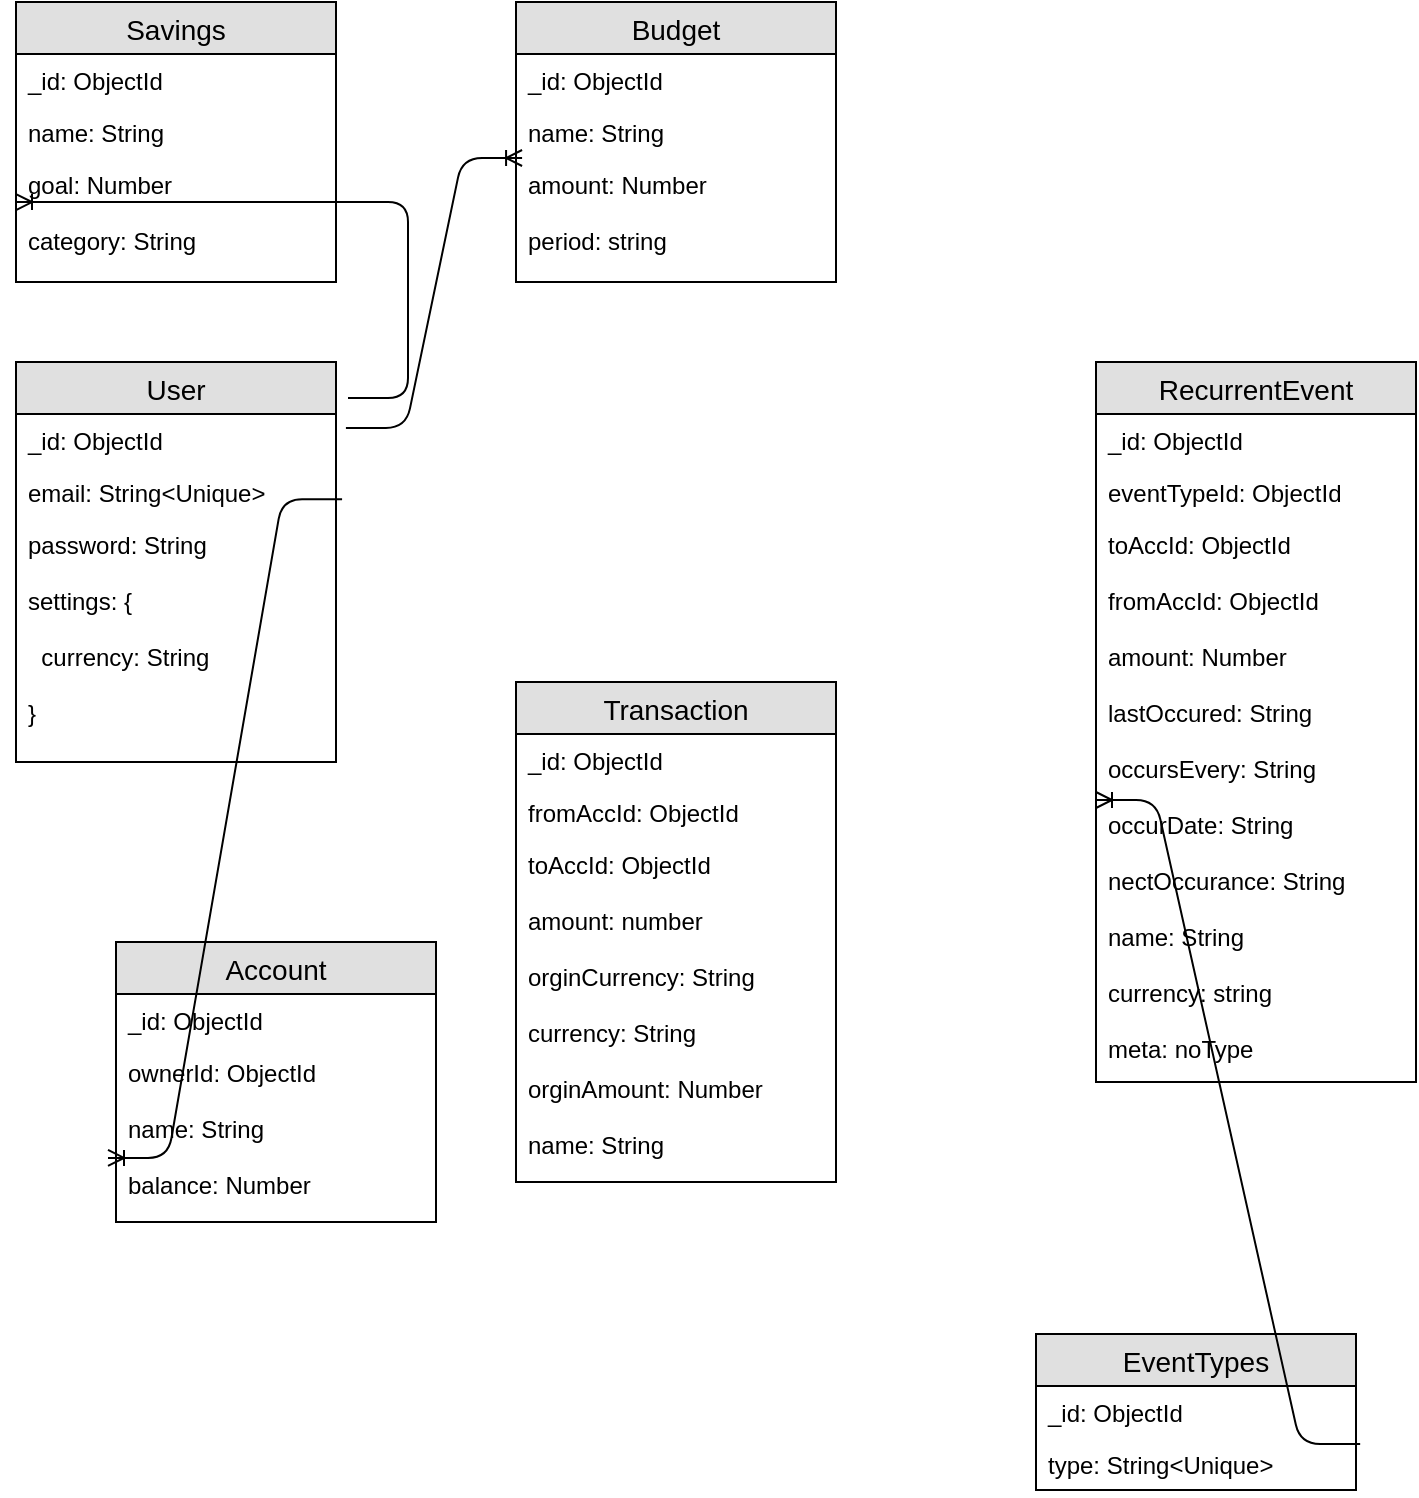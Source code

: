 <mxfile version="10.8.0" type="device"><diagram id="MTJJVPSaCbC1EAQ6y-Lw" name="Page-1"><mxGraphModel dx="2794" dy="1928" grid="1" gridSize="10" guides="1" tooltips="1" connect="1" arrows="1" fold="1" page="1" pageScale="1" pageWidth="827" pageHeight="1169" math="0" shadow="0"><root><mxCell id="0"/><mxCell id="1" parent="0"/><mxCell id="4vqLw-G7w_tBTwe61ywT-1" value="User" style="swimlane;fontStyle=0;childLayout=stackLayout;horizontal=1;startSize=26;fillColor=#e0e0e0;horizontalStack=0;resizeParent=1;resizeParentMax=0;resizeLast=0;collapsible=1;marginBottom=0;swimlaneFillColor=#ffffff;align=center;fontSize=14;" parent="1" vertex="1"><mxGeometry x="20" y="20" width="160" height="200" as="geometry"/></mxCell><mxCell id="4vqLw-G7w_tBTwe61ywT-2" value="_id: ObjectId" style="text;strokeColor=none;fillColor=none;spacingLeft=4;spacingRight=4;overflow=hidden;rotatable=0;points=[[0,0.5],[1,0.5]];portConstraint=eastwest;fontSize=12;" parent="4vqLw-G7w_tBTwe61ywT-1" vertex="1"><mxGeometry y="26" width="160" height="26" as="geometry"/></mxCell><mxCell id="4vqLw-G7w_tBTwe61ywT-3" value="email: String&lt;Unique&gt;" style="text;strokeColor=none;fillColor=none;spacingLeft=4;spacingRight=4;overflow=hidden;rotatable=0;points=[[0,0.5],[1,0.5]];portConstraint=eastwest;fontSize=12;" parent="4vqLw-G7w_tBTwe61ywT-1" vertex="1"><mxGeometry y="52" width="160" height="26" as="geometry"/></mxCell><mxCell id="4vqLw-G7w_tBTwe61ywT-4" value="password: String&#10;&#10;settings: {&#10;&#10;  currency: String&#10;&#10;}&#10;" style="text;strokeColor=none;fillColor=none;spacingLeft=4;spacingRight=4;overflow=hidden;rotatable=0;points=[[0,0.5],[1,0.5]];portConstraint=eastwest;fontSize=12;" parent="4vqLw-G7w_tBTwe61ywT-1" vertex="1"><mxGeometry y="78" width="160" height="122" as="geometry"/></mxCell><mxCell id="4vqLw-G7w_tBTwe61ywT-20" value="Transaction" style="swimlane;fontStyle=0;childLayout=stackLayout;horizontal=1;startSize=26;fillColor=#e0e0e0;horizontalStack=0;resizeParent=1;resizeParentMax=0;resizeLast=0;collapsible=1;marginBottom=0;swimlaneFillColor=#ffffff;align=center;fontSize=14;" parent="1" vertex="1"><mxGeometry x="270" y="180" width="160" height="250" as="geometry"><mxRectangle x="230" y="30" width="110" height="26" as="alternateBounds"/></mxGeometry></mxCell><mxCell id="4vqLw-G7w_tBTwe61ywT-21" value="_id: ObjectId" style="text;strokeColor=none;fillColor=none;spacingLeft=4;spacingRight=4;overflow=hidden;rotatable=0;points=[[0,0.5],[1,0.5]];portConstraint=eastwest;fontSize=12;" parent="4vqLw-G7w_tBTwe61ywT-20" vertex="1"><mxGeometry y="26" width="160" height="26" as="geometry"/></mxCell><mxCell id="4vqLw-G7w_tBTwe61ywT-22" value="fromAccId: ObjectId" style="text;strokeColor=none;fillColor=none;spacingLeft=4;spacingRight=4;overflow=hidden;rotatable=0;points=[[0,0.5],[1,0.5]];portConstraint=eastwest;fontSize=12;" parent="4vqLw-G7w_tBTwe61ywT-20" vertex="1"><mxGeometry y="52" width="160" height="26" as="geometry"/></mxCell><mxCell id="4vqLw-G7w_tBTwe61ywT-23" value="toAccId: ObjectId&#10;&#10;amount: number&#10;&#10;orginCurrency: String&#10;&#10;currency: String&#10;&#10;orginAmount: Number&#10;&#10;name: String&#10;" style="text;strokeColor=none;fillColor=none;spacingLeft=4;spacingRight=4;overflow=hidden;rotatable=0;points=[[0,0.5],[1,0.5]];portConstraint=eastwest;fontSize=12;" parent="4vqLw-G7w_tBTwe61ywT-20" vertex="1"><mxGeometry y="78" width="160" height="172" as="geometry"/></mxCell><mxCell id="4vqLw-G7w_tBTwe61ywT-35" value="EventTypes" style="swimlane;fontStyle=0;childLayout=stackLayout;horizontal=1;startSize=26;fillColor=#e0e0e0;horizontalStack=0;resizeParent=1;resizeParentMax=0;resizeLast=0;collapsible=1;marginBottom=0;swimlaneFillColor=#ffffff;align=center;fontSize=14;" parent="1" vertex="1"><mxGeometry x="530" y="506" width="160" height="78" as="geometry"><mxRectangle x="230" y="30" width="110" height="26" as="alternateBounds"/></mxGeometry></mxCell><mxCell id="4vqLw-G7w_tBTwe61ywT-36" value="_id: ObjectId" style="text;strokeColor=none;fillColor=none;spacingLeft=4;spacingRight=4;overflow=hidden;rotatable=0;points=[[0,0.5],[1,0.5]];portConstraint=eastwest;fontSize=12;" parent="4vqLw-G7w_tBTwe61ywT-35" vertex="1"><mxGeometry y="26" width="160" height="26" as="geometry"/></mxCell><mxCell id="4vqLw-G7w_tBTwe61ywT-37" value="type: String&lt;Unique&gt;" style="text;strokeColor=none;fillColor=none;spacingLeft=4;spacingRight=4;overflow=hidden;rotatable=0;points=[[0,0.5],[1,0.5]];portConstraint=eastwest;fontSize=12;" parent="4vqLw-G7w_tBTwe61ywT-35" vertex="1"><mxGeometry y="52" width="160" height="26" as="geometry"/></mxCell><mxCell id="4vqLw-G7w_tBTwe61ywT-39" value="RecurrentEvent" style="swimlane;fontStyle=0;childLayout=stackLayout;horizontal=1;startSize=26;fillColor=#e0e0e0;horizontalStack=0;resizeParent=1;resizeParentMax=0;resizeLast=0;collapsible=1;marginBottom=0;swimlaneFillColor=#ffffff;align=center;fontSize=14;" parent="1" vertex="1"><mxGeometry x="560" y="20" width="160" height="360" as="geometry"><mxRectangle x="230" y="30" width="110" height="26" as="alternateBounds"/></mxGeometry></mxCell><mxCell id="4vqLw-G7w_tBTwe61ywT-40" value="_id: ObjectId" style="text;strokeColor=none;fillColor=none;spacingLeft=4;spacingRight=4;overflow=hidden;rotatable=0;points=[[0,0.5],[1,0.5]];portConstraint=eastwest;fontSize=12;" parent="4vqLw-G7w_tBTwe61ywT-39" vertex="1"><mxGeometry y="26" width="160" height="26" as="geometry"/></mxCell><mxCell id="4vqLw-G7w_tBTwe61ywT-41" value="eventTypeId: ObjectId" style="text;strokeColor=none;fillColor=none;spacingLeft=4;spacingRight=4;overflow=hidden;rotatable=0;points=[[0,0.5],[1,0.5]];portConstraint=eastwest;fontSize=12;" parent="4vqLw-G7w_tBTwe61ywT-39" vertex="1"><mxGeometry y="52" width="160" height="26" as="geometry"/></mxCell><mxCell id="4vqLw-G7w_tBTwe61ywT-42" value="toAccId: ObjectId&#10;&#10;fromAccId: ObjectId&#10;&#10;amount: Number&#10;&#10;lastOccured: String&#10;&#10;occursEvery: String&#10;&#10;occurDate: String&#10;&#10;nectOccurance: String&#10;&#10;name: String&#10;&#10;currency: string&#10;&#10;meta: noType&#10;" style="text;strokeColor=none;fillColor=none;spacingLeft=4;spacingRight=4;overflow=hidden;rotatable=0;points=[[0,0.5],[1,0.5]];portConstraint=eastwest;fontSize=12;" parent="4vqLw-G7w_tBTwe61ywT-39" vertex="1"><mxGeometry y="78" width="160" height="282" as="geometry"/></mxCell><mxCell id="4vqLw-G7w_tBTwe61ywT-43" value="Account" style="swimlane;fontStyle=0;childLayout=stackLayout;horizontal=1;startSize=26;fillColor=#e0e0e0;horizontalStack=0;resizeParent=1;resizeParentMax=0;resizeLast=0;collapsible=1;marginBottom=0;swimlaneFillColor=#ffffff;align=center;fontSize=14;" parent="1" vertex="1"><mxGeometry x="70" y="310" width="160" height="140" as="geometry"><mxRectangle x="230" y="30" width="110" height="26" as="alternateBounds"/></mxGeometry></mxCell><mxCell id="4vqLw-G7w_tBTwe61ywT-44" value="_id: ObjectId" style="text;strokeColor=none;fillColor=none;spacingLeft=4;spacingRight=4;overflow=hidden;rotatable=0;points=[[0,0.5],[1,0.5]];portConstraint=eastwest;fontSize=12;" parent="4vqLw-G7w_tBTwe61ywT-43" vertex="1"><mxGeometry y="26" width="160" height="26" as="geometry"/></mxCell><mxCell id="4vqLw-G7w_tBTwe61ywT-45" value="ownerId: ObjectId&#10;&#10;name: String&#10;&#10;balance: Number&#10;" style="text;strokeColor=none;fillColor=none;spacingLeft=4;spacingRight=4;overflow=hidden;rotatable=0;points=[[0,0.5],[1,0.5]];portConstraint=eastwest;fontSize=12;" parent="4vqLw-G7w_tBTwe61ywT-43" vertex="1"><mxGeometry y="52" width="160" height="88" as="geometry"/></mxCell><mxCell id="4vqLw-G7w_tBTwe61ywT-46" value="Savings" style="swimlane;fontStyle=0;childLayout=stackLayout;horizontal=1;startSize=26;fillColor=#e0e0e0;horizontalStack=0;resizeParent=1;resizeParentMax=0;resizeLast=0;collapsible=1;marginBottom=0;swimlaneFillColor=#ffffff;align=center;fontSize=14;" parent="1" vertex="1"><mxGeometry x="20" y="-160" width="160" height="140" as="geometry"><mxRectangle x="230" y="30" width="110" height="26" as="alternateBounds"/></mxGeometry></mxCell><mxCell id="4vqLw-G7w_tBTwe61ywT-47" value="_id: ObjectId" style="text;strokeColor=none;fillColor=none;spacingLeft=4;spacingRight=4;overflow=hidden;rotatable=0;points=[[0,0.5],[1,0.5]];portConstraint=eastwest;fontSize=12;" parent="4vqLw-G7w_tBTwe61ywT-46" vertex="1"><mxGeometry y="26" width="160" height="26" as="geometry"/></mxCell><mxCell id="4vqLw-G7w_tBTwe61ywT-48" value="name: String" style="text;strokeColor=none;fillColor=none;spacingLeft=4;spacingRight=4;overflow=hidden;rotatable=0;points=[[0,0.5],[1,0.5]];portConstraint=eastwest;fontSize=12;" parent="4vqLw-G7w_tBTwe61ywT-46" vertex="1"><mxGeometry y="52" width="160" height="26" as="geometry"/></mxCell><mxCell id="4vqLw-G7w_tBTwe61ywT-49" value="goal: Number&#10;&#10;category: String" style="text;strokeColor=none;fillColor=none;spacingLeft=4;spacingRight=4;overflow=hidden;rotatable=0;points=[[0,0.5],[1,0.5]];portConstraint=eastwest;fontSize=12;" parent="4vqLw-G7w_tBTwe61ywT-46" vertex="1"><mxGeometry y="78" width="160" height="62" as="geometry"/></mxCell><mxCell id="4vqLw-G7w_tBTwe61ywT-50" value="Budget" style="swimlane;fontStyle=0;childLayout=stackLayout;horizontal=1;startSize=26;fillColor=#e0e0e0;horizontalStack=0;resizeParent=1;resizeParentMax=0;resizeLast=0;collapsible=1;marginBottom=0;swimlaneFillColor=#ffffff;align=center;fontSize=14;" parent="1" vertex="1"><mxGeometry x="270" y="-160" width="160" height="140" as="geometry"><mxRectangle x="230" y="30" width="110" height="26" as="alternateBounds"/></mxGeometry></mxCell><mxCell id="4vqLw-G7w_tBTwe61ywT-51" value="_id: ObjectId" style="text;strokeColor=none;fillColor=none;spacingLeft=4;spacingRight=4;overflow=hidden;rotatable=0;points=[[0,0.5],[1,0.5]];portConstraint=eastwest;fontSize=12;" parent="4vqLw-G7w_tBTwe61ywT-50" vertex="1"><mxGeometry y="26" width="160" height="26" as="geometry"/></mxCell><mxCell id="4vqLw-G7w_tBTwe61ywT-52" value="name: String" style="text;strokeColor=none;fillColor=none;spacingLeft=4;spacingRight=4;overflow=hidden;rotatable=0;points=[[0,0.5],[1,0.5]];portConstraint=eastwest;fontSize=12;" parent="4vqLw-G7w_tBTwe61ywT-50" vertex="1"><mxGeometry y="52" width="160" height="26" as="geometry"/></mxCell><mxCell id="4vqLw-G7w_tBTwe61ywT-53" value="amount: Number&#10;&#10;period: string&#10;" style="text;strokeColor=none;fillColor=none;spacingLeft=4;spacingRight=4;overflow=hidden;rotatable=0;points=[[0,0.5],[1,0.5]];portConstraint=eastwest;fontSize=12;" parent="4vqLw-G7w_tBTwe61ywT-50" vertex="1"><mxGeometry y="78" width="160" height="62" as="geometry"/></mxCell><mxCell id="eiIW6WhP9zCqIJzqeU6l-5" value="" style="edgeStyle=entityRelationEdgeStyle;fontSize=12;html=1;endArrow=ERoneToMany;exitX=1.019;exitY=-0.077;exitDx=0;exitDy=0;exitPerimeter=0;entryX=-0.025;entryY=0.636;entryDx=0;entryDy=0;entryPerimeter=0;" parent="1" source="4vqLw-G7w_tBTwe61ywT-4" edge="1" target="4vqLw-G7w_tBTwe61ywT-45"><mxGeometry width="100" height="100" relative="1" as="geometry"><mxPoint x="40" y="250" as="sourcePoint"/><mxPoint x="70" y="300" as="targetPoint"/></mxGeometry></mxCell><mxCell id="eiIW6WhP9zCqIJzqeU6l-8" value="" style="edgeStyle=entityRelationEdgeStyle;fontSize=12;html=1;endArrow=ERoneToMany;rounded=1;strokeColor=#000000;exitX=1.013;exitY=0.115;exitDx=0;exitDy=0;exitPerimeter=0;entryX=0;entryY=0.5;entryDx=0;entryDy=0;" parent="1" source="4vqLw-G7w_tBTwe61ywT-37" target="4vqLw-G7w_tBTwe61ywT-42" edge="1"><mxGeometry width="100" height="100" relative="1" as="geometry"><mxPoint x="727" y="612" as="sourcePoint"/><mxPoint x="827" y="512" as="targetPoint"/></mxGeometry></mxCell><mxCell id="eiIW6WhP9zCqIJzqeU6l-11" value="" style="edgeStyle=entityRelationEdgeStyle;fontSize=12;html=1;endArrow=ERoneToMany;strokeColor=#000000;entryX=0;entryY=0.355;entryDx=0;entryDy=0;entryPerimeter=0;" parent="1" target="4vqLw-G7w_tBTwe61ywT-49" edge="1"><mxGeometry width="100" height="100" relative="1" as="geometry"><mxPoint x="186" y="38" as="sourcePoint"/><mxPoint x="290" y="-51" as="targetPoint"/></mxGeometry></mxCell><mxCell id="eiIW6WhP9zCqIJzqeU6l-12" value="" style="edgeStyle=entityRelationEdgeStyle;fontSize=12;html=1;endArrow=ERoneToMany;strokeColor=#000000;exitX=1.031;exitY=0.269;exitDx=0;exitDy=0;exitPerimeter=0;entryX=0.019;entryY=0;entryDx=0;entryDy=0;entryPerimeter=0;" parent="1" source="4vqLw-G7w_tBTwe61ywT-2" target="4vqLw-G7w_tBTwe61ywT-53" edge="1"><mxGeometry width="100" height="100" relative="1" as="geometry"><mxPoint x="200" y="30" as="sourcePoint"/><mxPoint x="300" y="-70" as="targetPoint"/></mxGeometry></mxCell></root></mxGraphModel></diagram></mxfile>